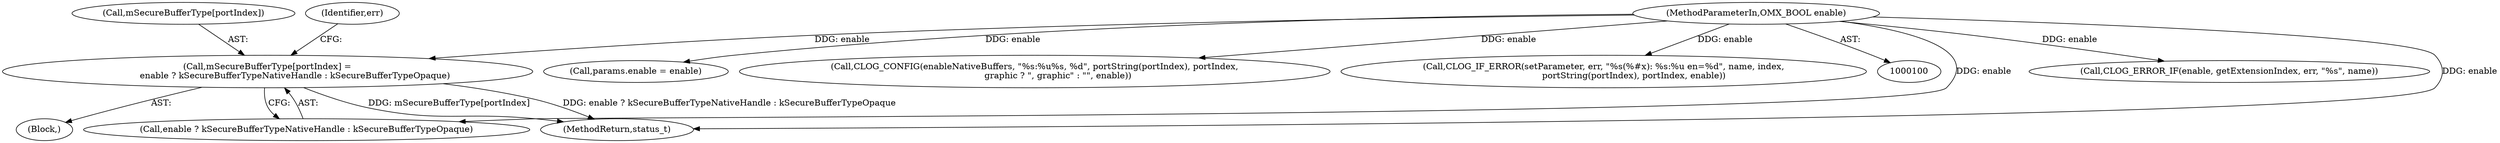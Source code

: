 digraph "0_Android_1d4feebdb85db46e138530f360d9ff2490e14353_0@array" {
"1000191" [label="(Call,mSecureBufferType[portIndex] =\n                    enable ? kSecureBufferTypeNativeHandle : kSecureBufferTypeOpaque)"];
"1000103" [label="(MethodParameterIn,OMX_BOOL enable)"];
"1000214" [label="(Call,CLOG_ERROR_IF(enable, getExtensionIndex, err, \"%s\", name))"];
"1000191" [label="(Call,mSecureBufferType[portIndex] =\n                    enable ? kSecureBufferTypeNativeHandle : kSecureBufferTypeOpaque)"];
"1000267" [label="(Identifier,err)"];
"1000160" [label="(Call,params.enable = enable)"];
"1000120" [label="(Call,CLOG_CONFIG(enableNativeBuffers, \"%s:%u%s, %d\", portString(portIndex), portIndex,\n                 graphic ? \", graphic\" : \"\", enable))"];
"1000190" [label="(Block,)"];
"1000103" [label="(MethodParameterIn,OMX_BOOL enable)"];
"1000268" [label="(MethodReturn,status_t)"];
"1000195" [label="(Call,enable ? kSecureBufferTypeNativeHandle : kSecureBufferTypeOpaque)"];
"1000192" [label="(Call,mSecureBufferType[portIndex])"];
"1000172" [label="(Call,CLOG_IF_ERROR(setParameter, err, \"%s(%#x): %s:%u en=%d\", name, index,\n                      portString(portIndex), portIndex, enable))"];
"1000191" -> "1000190"  [label="AST: "];
"1000191" -> "1000195"  [label="CFG: "];
"1000192" -> "1000191"  [label="AST: "];
"1000195" -> "1000191"  [label="AST: "];
"1000267" -> "1000191"  [label="CFG: "];
"1000191" -> "1000268"  [label="DDG: enable ? kSecureBufferTypeNativeHandle : kSecureBufferTypeOpaque"];
"1000191" -> "1000268"  [label="DDG: mSecureBufferType[portIndex]"];
"1000103" -> "1000191"  [label="DDG: enable"];
"1000103" -> "1000100"  [label="AST: "];
"1000103" -> "1000268"  [label="DDG: enable"];
"1000103" -> "1000120"  [label="DDG: enable"];
"1000103" -> "1000160"  [label="DDG: enable"];
"1000103" -> "1000172"  [label="DDG: enable"];
"1000103" -> "1000195"  [label="DDG: enable"];
"1000103" -> "1000214"  [label="DDG: enable"];
}
